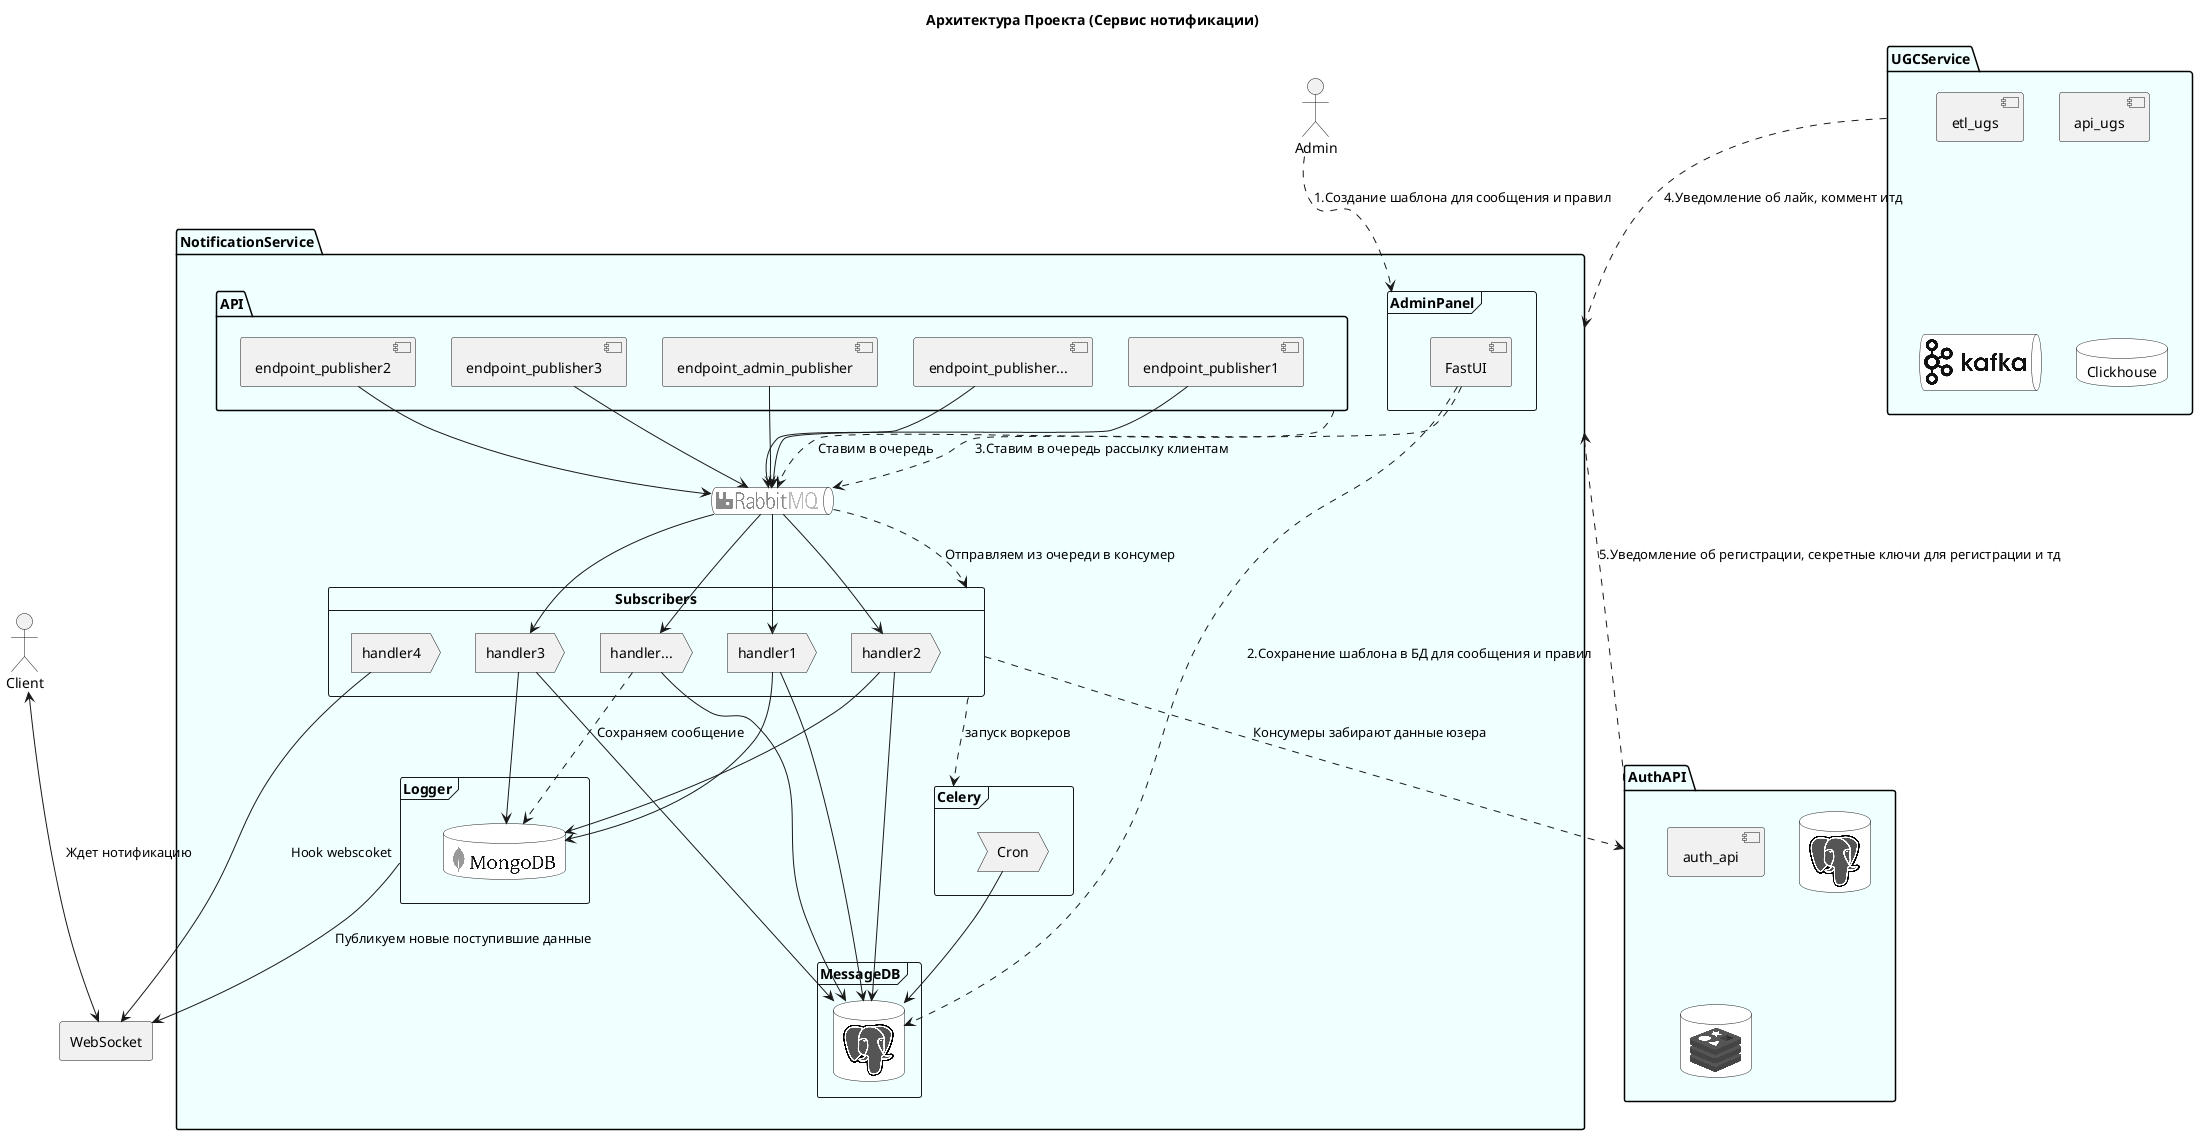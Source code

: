 @startuml
!include <logos/django>
!include <logos/postgresql>
!include <logos/redis>
!include <logos/kafka>
!include <logos/rabbitmq>
!include <logos/mongodb>

title Архитектура Проекта (Сервис нотификации)

actor "Client"
actor "Admin"


package AuthAPI {
    [auth_api] 
    database "<$postgresql>" as auth_postgres #White
    database "<$redis>" as auth_redis #White
}

rectangle WebSocket{

}

package UGCService {
    [etl_ugs]
    [api_ugs]
    queue "<$kafka>" as Kafka #White
    database Clickhouse #White
}

package NotificationService {
    frame AdminPanel{
        [FastUI]
    }
    frame MessageDB{
        database "<$postgresql>" as db #White
    }
    package API {
        [endpoint_publisher1]
        [endpoint_publisher2]
        [endpoint_publisher3]
        [endpoint_admin_publisher]
        [endpoint_publisher...]
    }

    card Subscribers{
        action handler1
        action handler2
        action handler3
        action handler4
        action handler...
    }

    frame Celery {
        process Cron
        }

    queue "<$rabbitmq>" as rabbit #White

    frame Logger {
        database "<$mongodb>" as Primary #White
    }
}


[Admin] ..> [AdminPanel]: 1.Создание шаблона для сообщения и правил
[FastUI] ...> [db]: 2.Сохранение шаблона в БД для сообщения и правил
[FastUI] ..> [rabbit]: 3.Ставим в очередь рассылку клиентам

[UGCService] ..> [NotificationService]: 4.Уведомление об лайк, коммент итд
[AuthAPI] ..> [NotificationService]: 5.Уведомление об регистрации, секретные ключи для регистрации и тд

[endpoint_publisher1] --> [rabbit]
[endpoint_publisher2] --> [rabbit]
[endpoint_publisher3] --> [rabbit]
[endpoint_publisher...] --> [rabbit]
[endpoint_admin_publisher] --> [rabbit]
[API] ..> [rabbit]: Ставим в очередь

[rabbit] --> [handler1]
[rabbit] --> [handler2]
[rabbit] --> [handler3]
[rabbit] --> [handler...]
[rabbit] ..> [Subscribers]: Отправляем из очереди в консумер

[handler1] --> [db]
[handler2] --> [db]
[handler3] --> [db]
[handler...] --> [db]

[Subscribers]..>[Celery]: запуск воркеров

[Subscribers]..> [AuthAPI]: Консумеры забирают данные юзера
[Cron] --> [db]

[handler1] --> [Primary]
[handler2] --> [Primary]
[handler3] --> [Primary]
[handler...] ..> [Primary]: Сохраняем сообщение

[handler4] --> [WebSocket]: Hook webscoket

[Logger] --> [WebSocket]: Публикуем новые поступившие данные
[Client] <---> [WebSocket]: Ждет нотификацию

skinparam PackageBackgroundColor Azure
skinparam node {
    BackgroundColor Black
    BorderColor Black
}
@enduml